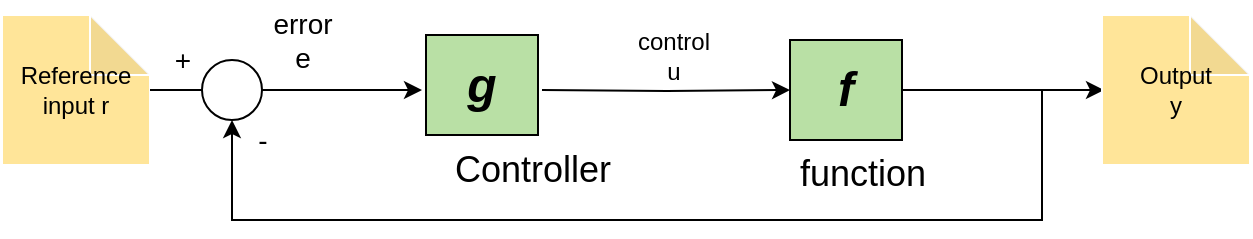 <mxfile version="15.8.6" type="github">
  <diagram id="1n_pBzeDh9LxIQTw4yuW" name="Page-1">
    <mxGraphModel dx="1350" dy="793" grid="1" gridSize="10" guides="1" tooltips="1" connect="1" arrows="1" fold="1" page="1" pageScale="1" pageWidth="850" pageHeight="1100" math="0" shadow="0">
      <root>
        <mxCell id="0" />
        <mxCell id="1" parent="0" />
        <mxCell id="CQxPOnlC6T6cqwi_Hm7u-1" style="edgeStyle=orthogonalEdgeStyle;rounded=0;orthogonalLoop=1;jettySize=auto;html=1;entryX=0;entryY=0.5;entryDx=0;entryDy=0;" parent="1" target="CQxPOnlC6T6cqwi_Hm7u-16" edge="1">
          <mxGeometry relative="1" as="geometry">
            <mxPoint x="350" y="415" as="sourcePoint" />
          </mxGeometry>
        </mxCell>
        <mxCell id="CQxPOnlC6T6cqwi_Hm7u-8" style="edgeStyle=orthogonalEdgeStyle;rounded=0;orthogonalLoop=1;jettySize=auto;html=1;startArrow=none;entryX=0;entryY=0.5;entryDx=0;entryDy=0;" parent="1" source="CQxPOnlC6T6cqwi_Hm7u-22" edge="1">
          <mxGeometry relative="1" as="geometry">
            <mxPoint x="290" y="415" as="targetPoint" />
          </mxGeometry>
        </mxCell>
        <mxCell id="CQxPOnlC6T6cqwi_Hm7u-9" value="&lt;div&gt;Reference&lt;/div&gt;&lt;div&gt;input r&lt;br&gt;&lt;/div&gt;" style="shape=note;whiteSpace=wrap;html=1;backgroundOutline=1;darkOpacity=0.05;fillColor=#FFE599;strokeColor=#FFFFFF;" parent="1" vertex="1">
          <mxGeometry x="80" y="377.5" width="74" height="75" as="geometry" />
        </mxCell>
        <mxCell id="CQxPOnlC6T6cqwi_Hm7u-11" value="&lt;div&gt;control &lt;br&gt;&lt;/div&gt;&lt;div&gt;u&lt;br&gt;&lt;/div&gt;" style="text;html=1;strokeColor=none;fillColor=none;align=center;verticalAlign=middle;whiteSpace=wrap;rounded=0;" parent="1" vertex="1">
          <mxGeometry x="396" y="387.5" width="40" height="20" as="geometry" />
        </mxCell>
        <mxCell id="CQxPOnlC6T6cqwi_Hm7u-16" value="&lt;i&gt;&lt;b&gt;&lt;font style=&quot;font-size: 24px&quot;&gt;f&lt;/font&gt;&lt;/b&gt;&lt;/i&gt;" style="rounded=0;whiteSpace=wrap;html=1;fillColor=#B9E0A5;" parent="1" vertex="1">
          <mxGeometry x="474" y="390" width="56" height="50" as="geometry" />
        </mxCell>
        <mxCell id="CQxPOnlC6T6cqwi_Hm7u-17" style="edgeStyle=orthogonalEdgeStyle;rounded=0;orthogonalLoop=1;jettySize=auto;html=1;exitX=1;exitY=0.5;exitDx=0;exitDy=0;" parent="1" source="CQxPOnlC6T6cqwi_Hm7u-16" edge="1">
          <mxGeometry relative="1" as="geometry">
            <mxPoint x="631" y="415" as="targetPoint" />
            <mxPoint x="576" y="414.5" as="sourcePoint" />
            <Array as="points" />
          </mxGeometry>
        </mxCell>
        <mxCell id="CQxPOnlC6T6cqwi_Hm7u-18" value="&lt;div&gt;Output&lt;/div&gt;&lt;div&gt;y&lt;br&gt;&lt;/div&gt;" style="shape=note;whiteSpace=wrap;html=1;backgroundOutline=1;darkOpacity=0.05;fillColor=#FFE599;strokeColor=#FFFFFF;" parent="1" vertex="1">
          <mxGeometry x="630" y="377.5" width="74" height="75" as="geometry" />
        </mxCell>
        <mxCell id="CQxPOnlC6T6cqwi_Hm7u-21" value="" style="edgeStyle=elbowEdgeStyle;elbow=vertical;endArrow=classic;html=1;rounded=0;fontSize=14;" parent="1" target="CQxPOnlC6T6cqwi_Hm7u-22" edge="1">
          <mxGeometry width="50" height="50" relative="1" as="geometry">
            <mxPoint x="600" y="415" as="sourcePoint" />
            <mxPoint x="220" y="430" as="targetPoint" />
            <Array as="points">
              <mxPoint x="380" y="480" />
              <mxPoint x="630" y="500" />
            </Array>
          </mxGeometry>
        </mxCell>
        <mxCell id="CQxPOnlC6T6cqwi_Hm7u-22" value="" style="ellipse;whiteSpace=wrap;html=1;aspect=fixed;fontSize=14;" parent="1" vertex="1">
          <mxGeometry x="180" y="400" width="30" height="30" as="geometry" />
        </mxCell>
        <mxCell id="CQxPOnlC6T6cqwi_Hm7u-23" value="" style="edgeStyle=orthogonalEdgeStyle;rounded=0;orthogonalLoop=1;jettySize=auto;html=1;endArrow=none;" parent="1" source="CQxPOnlC6T6cqwi_Hm7u-9" target="CQxPOnlC6T6cqwi_Hm7u-22" edge="1">
          <mxGeometry relative="1" as="geometry">
            <mxPoint x="184" y="415" as="sourcePoint" />
            <mxPoint x="260" y="415" as="targetPoint" />
          </mxGeometry>
        </mxCell>
        <mxCell id="CQxPOnlC6T6cqwi_Hm7u-24" value="&lt;div&gt;error&lt;/div&gt;&lt;div&gt;e&lt;br&gt;&lt;/div&gt;" style="text;html=1;align=center;verticalAlign=middle;resizable=0;points=[];autosize=1;strokeColor=none;fillColor=none;fontSize=14;" parent="1" vertex="1">
          <mxGeometry x="210" y="370" width="40" height="40" as="geometry" />
        </mxCell>
        <mxCell id="CQxPOnlC6T6cqwi_Hm7u-25" value="-" style="text;html=1;align=center;verticalAlign=middle;resizable=0;points=[];autosize=1;strokeColor=none;fillColor=none;fontSize=14;" parent="1" vertex="1">
          <mxGeometry x="200" y="430" width="20" height="20" as="geometry" />
        </mxCell>
        <mxCell id="CQxPOnlC6T6cqwi_Hm7u-26" value="+" style="text;html=1;align=center;verticalAlign=middle;resizable=0;points=[];autosize=1;strokeColor=none;fillColor=none;fontSize=14;" parent="1" vertex="1">
          <mxGeometry x="160" y="390" width="20" height="20" as="geometry" />
        </mxCell>
        <mxCell id="y6l8WnOhIsjmGGmAFcqj-3" value="Controller" style="text;html=1;align=center;verticalAlign=middle;resizable=0;points=[];autosize=1;strokeColor=none;fillColor=none;fontSize=18;" parent="1" vertex="1">
          <mxGeometry x="300" y="440" width="90" height="30" as="geometry" />
        </mxCell>
        <mxCell id="RbFsnYcMFbBS4FWU-XmQ-1" value="&lt;font style=&quot;font-size: 18px&quot;&gt;function&lt;/font&gt;" style="text;html=1;align=center;verticalAlign=middle;resizable=0;points=[];autosize=1;strokeColor=none;fillColor=none;fontSize=24;" parent="1" vertex="1">
          <mxGeometry x="470" y="435" width="80" height="40" as="geometry" />
        </mxCell>
        <mxCell id="ZtQgb35XHd-1cVzwv7pN-1" value="&lt;i&gt;&lt;b&gt;&lt;font style=&quot;font-size: 24px&quot;&gt;g&lt;/font&gt;&lt;/b&gt;&lt;/i&gt;" style="rounded=0;whiteSpace=wrap;html=1;fillColor=#B9E0A5;" vertex="1" parent="1">
          <mxGeometry x="292" y="387.5" width="56" height="50" as="geometry" />
        </mxCell>
      </root>
    </mxGraphModel>
  </diagram>
</mxfile>
